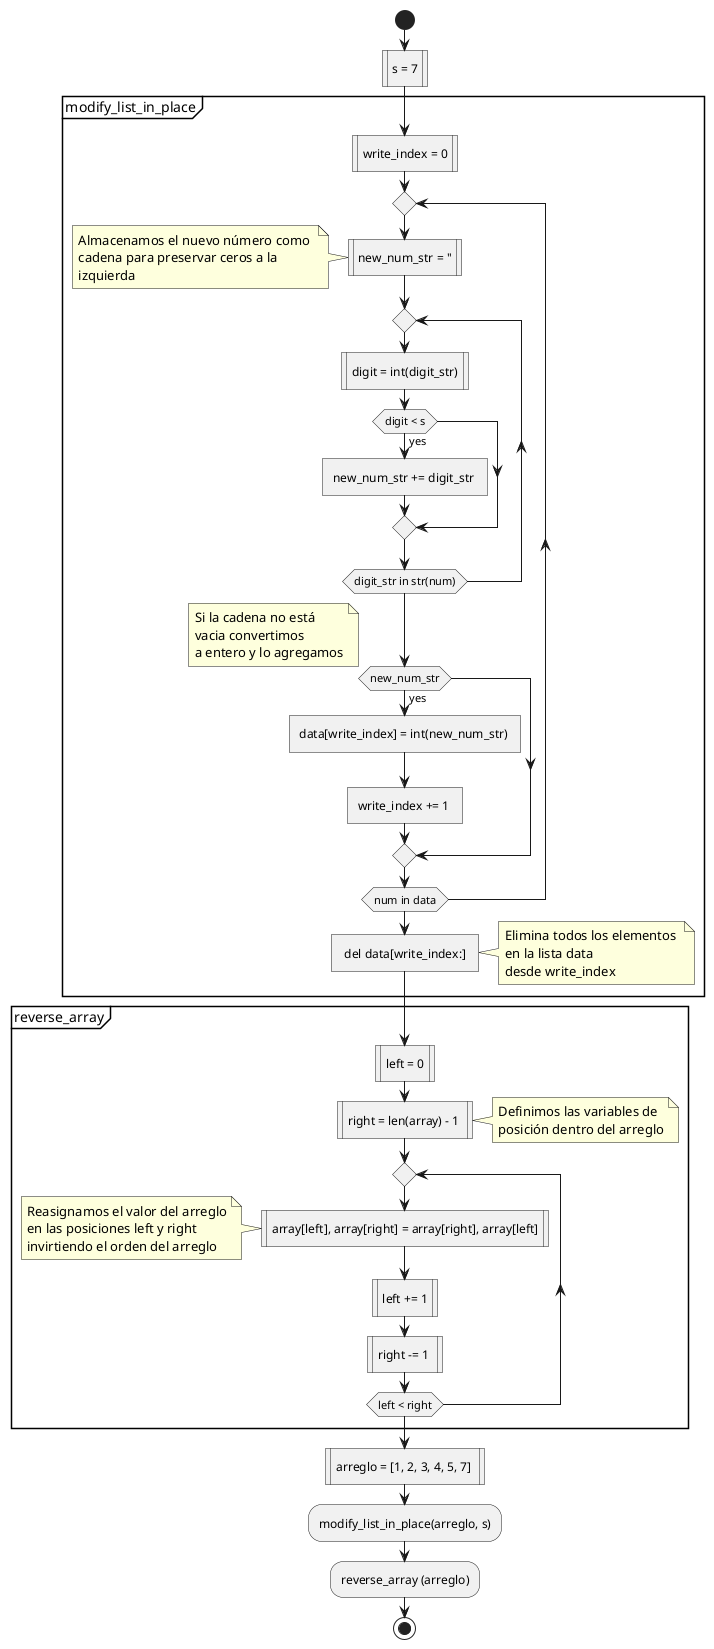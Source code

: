 @startuml
start
:s = 7|

partition modify_list_in_place {
  :write_index = 0|

  repeat
    :new_num_str = ''|
    note left 
      Almacenamos el nuevo número como 
      cadena para preservar ceros a la 
      izquierda
    end note
    repeat
      :digit = int(digit_str)|
      if (digit < s) then (yes)
        :new_num_str += digit_str ]
      endif
    repeatwhile (digit_str in str(num))

    if (new_num_str) then (yes)
      note left
        Si la cadena no está 
        vacia convertimos 
        a entero y lo agregamos
      end note
      :data[write_index] = int(new_num_str) ]
      :write_index += 1 ]
    endif
  repeatwhile (num in data)

  : del data[write_index:] ]
  note right
    Elimina todos los elementos 
    en la lista data
    desde write_index
  end note
}
partition reverse_array {
  :left = 0|
  :right = len(array) - 1 |
  note right
    Definimos las variables de 
    posición dentro del arreglo
  end note

  repeat
    :array[left], array[right] = array[right], array[left]|
    note left 
      Reasignamos el valor del arreglo
      en las posiciones left y right
      invirtiendo el orden del arreglo
    end note
    :left += 1|
    :right -= 1 |
  repeatwhile (left < right)
}

:arreglo = [1, 2, 3, 4, 5, 7] |

:modify_list_in_place(arreglo, s);
:reverse_array (arreglo);

stop
@enduml